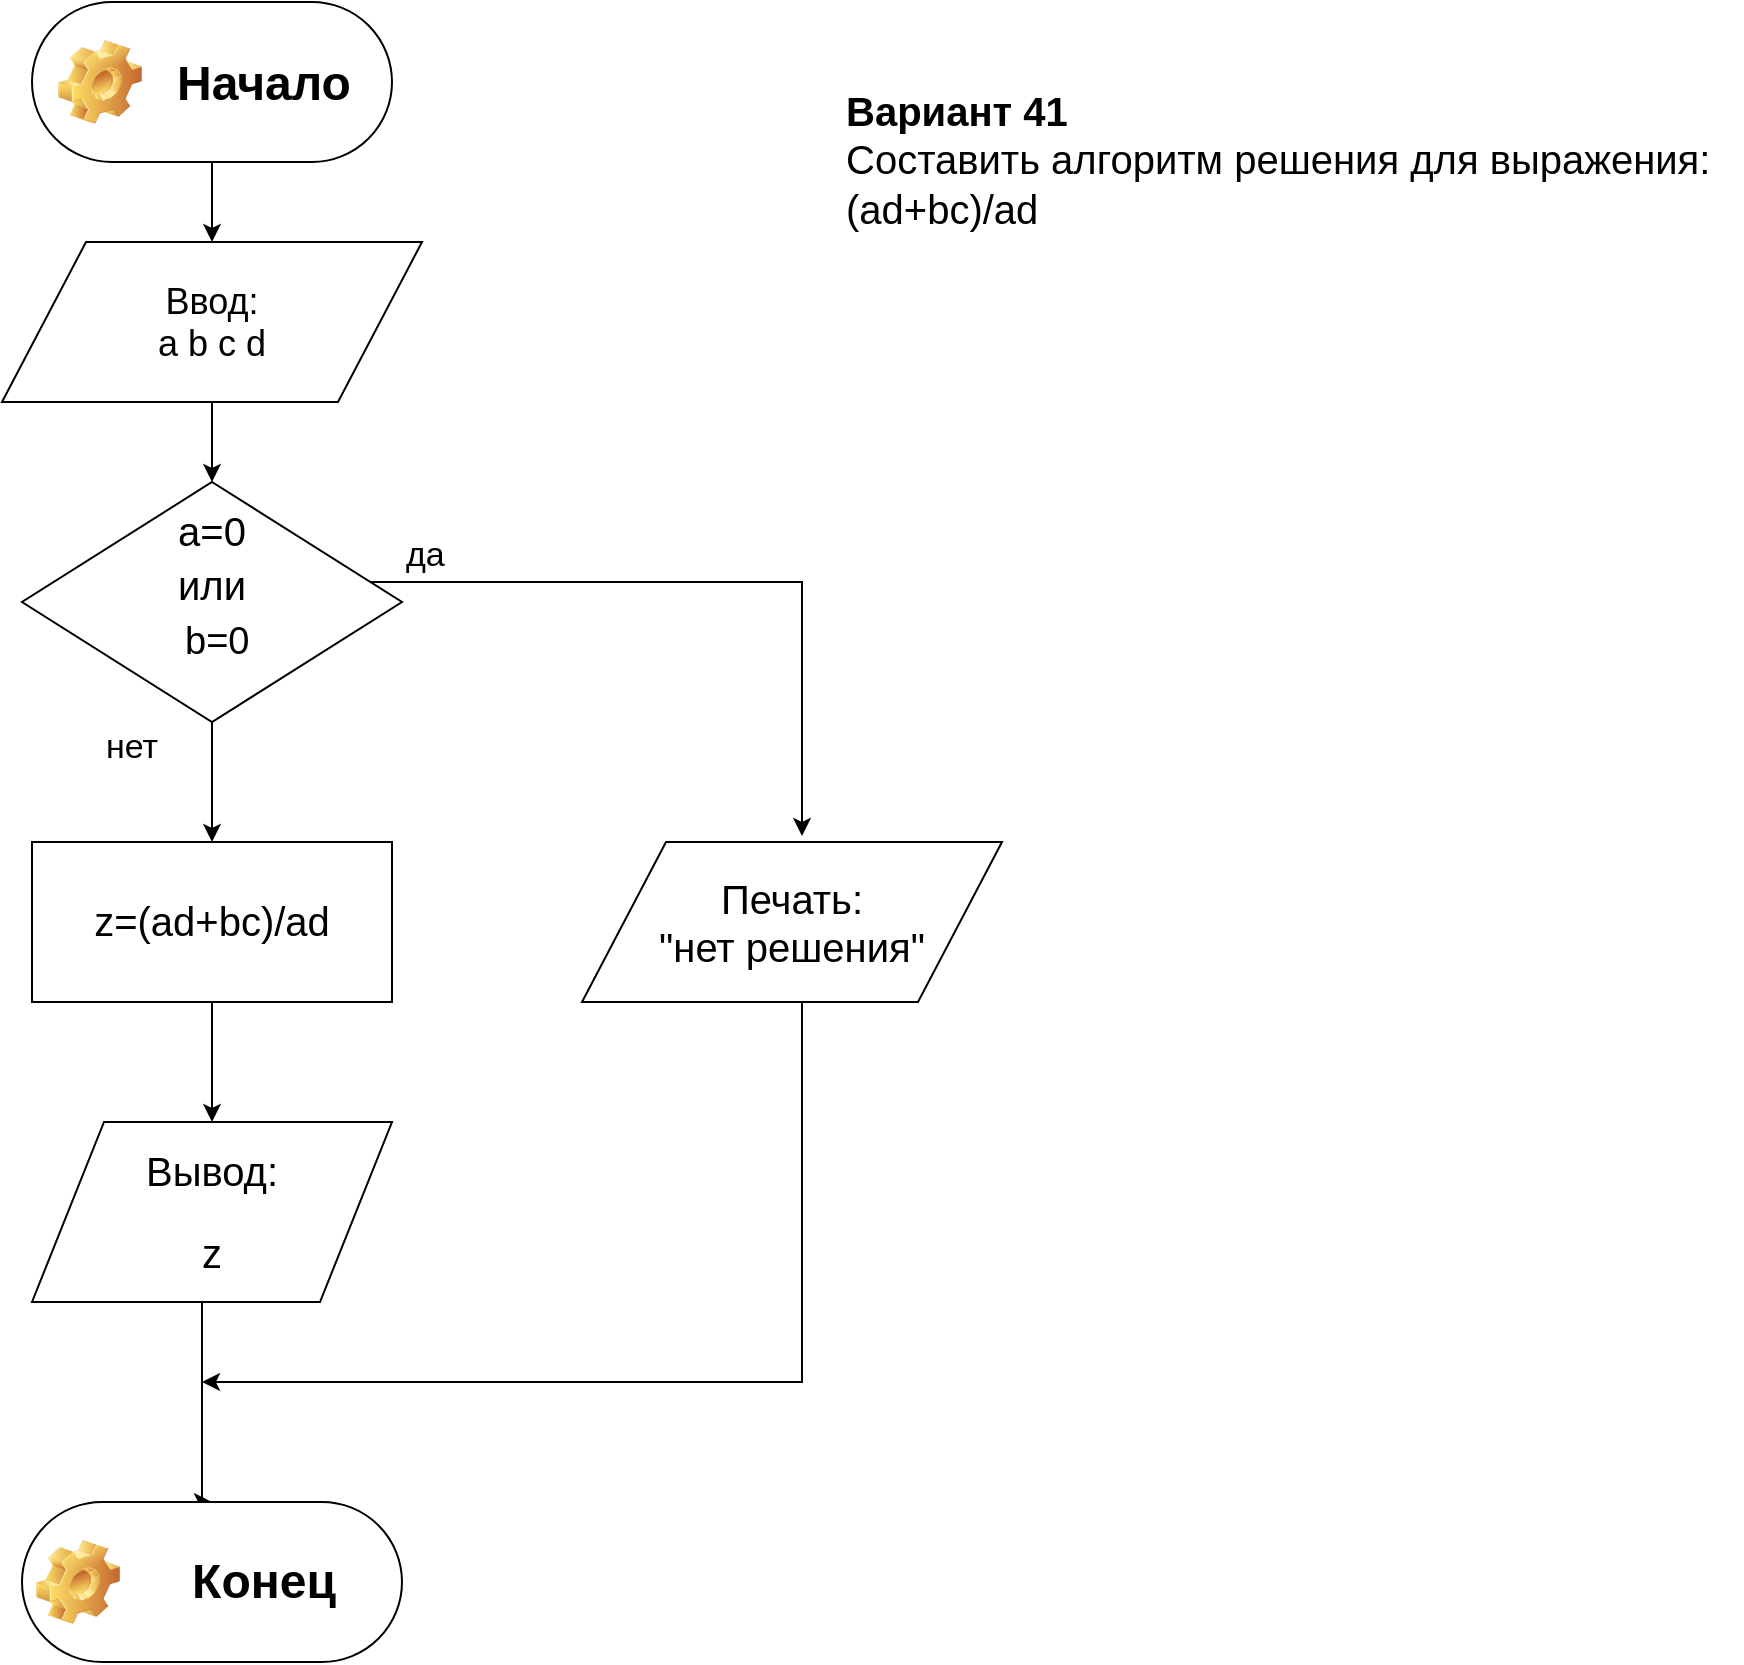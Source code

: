 <mxfile pages="1" version="11.2.4" type="github"><diagram id="ATJh8NbKrZeazLfsSTjh" name="Page-1"><mxGraphModel dx="1917" dy="1935" grid="1" gridSize="10" guides="1" tooltips="1" connect="1" arrows="1" fold="1" page="1" pageScale="1" pageWidth="827" pageHeight="1169" math="0" shadow="0"><root><mxCell id="0"/><mxCell id="1" parent="0"/><mxCell id="hXgZNh_D5G2fvDzXTS8e-12" style="edgeStyle=orthogonalEdgeStyle;rounded=0;orthogonalLoop=1;jettySize=auto;html=1;exitX=0.5;exitY=1;exitDx=0;exitDy=0;entryX=0.5;entryY=0;entryDx=0;entryDy=0;verticalAlign=bottom;fontStyle=0" edge="1" parent="1" source="hXgZNh_D5G2fvDzXTS8e-6" target="hXgZNh_D5G2fvDzXTS8e-8"><mxGeometry relative="1" as="geometry"/></mxCell><mxCell id="hXgZNh_D5G2fvDzXTS8e-6" value="&lt;h1&gt;Начало&lt;/h1&gt;" style="label;image=img/clipart/Gear_128x128.png;arcSize=50;align=center;labelPosition=center;verticalLabelPosition=middle;verticalAlign=bottom;fontStyle=0;fontColor=#000000;whiteSpace=wrap;html=1;spacing=8;" vertex="1" parent="1"><mxGeometry x="-15" y="-700" width="180" height="80" as="geometry"/></mxCell><mxCell id="hXgZNh_D5G2fvDzXTS8e-35" style="edgeStyle=orthogonalEdgeStyle;rounded=0;orthogonalLoop=1;jettySize=auto;html=1;entryX=0.5;entryY=0;entryDx=0;entryDy=0;fontFamily=Helvetica;fontSize=17;fontColor=#000000;" edge="1" parent="1" source="hXgZNh_D5G2fvDzXTS8e-8" target="hXgZNh_D5G2fvDzXTS8e-18"><mxGeometry relative="1" as="geometry"/></mxCell><mxCell id="hXgZNh_D5G2fvDzXTS8e-8" value="&lt;h2&gt;&lt;span style=&quot;font-weight: normal&quot;&gt;Ввод:&lt;br&gt;a b c d&lt;/span&gt;&lt;/h2&gt;" style="shape=parallelogram;perimeter=parallelogramPerimeter;whiteSpace=wrap;html=1;verticalAlign=bottom;fontStyle=0" vertex="1" parent="1"><mxGeometry x="-30" y="-580" width="210" height="80" as="geometry"/></mxCell><mxCell id="hXgZNh_D5G2fvDzXTS8e-19" style="edgeStyle=orthogonalEdgeStyle;rounded=0;orthogonalLoop=1;jettySize=auto;html=1;fontColor=#000000;" edge="1" parent="1" source="hXgZNh_D5G2fvDzXTS8e-18"><mxGeometry relative="1" as="geometry"><mxPoint x="370" y="-283" as="targetPoint"/><Array as="points"><mxPoint x="370" y="-410"/><mxPoint x="370" y="-283"/></Array></mxGeometry></mxCell><mxCell id="hXgZNh_D5G2fvDzXTS8e-20" style="edgeStyle=orthogonalEdgeStyle;rounded=0;orthogonalLoop=1;jettySize=auto;html=1;exitX=0.5;exitY=1;exitDx=0;exitDy=0;fontColor=#000000;entryX=0.5;entryY=0;entryDx=0;entryDy=0;" edge="1" parent="1" source="hXgZNh_D5G2fvDzXTS8e-18" target="hXgZNh_D5G2fvDzXTS8e-22"><mxGeometry relative="1" as="geometry"><mxPoint x="75" y="-290" as="targetPoint"/></mxGeometry></mxCell><mxCell id="hXgZNh_D5G2fvDzXTS8e-18" value="&lt;p style=&quot;line-height: 100%&quot;&gt;&lt;/p&gt;&lt;h4 style=&quot;font-size: 20px&quot;&gt;&lt;span style=&quot;font-weight: normal&quot;&gt;a=0&lt;br&gt;&lt;span style=&quot;line-height: 150%&quot;&gt;или&lt;br&gt;&lt;/span&gt;&lt;span style=&quot;font-size: 19px&quot;&gt;&amp;nbsp;b=0&lt;/span&gt;&lt;/span&gt;&lt;/h4&gt;&lt;p&gt;&lt;/p&gt;" style="rhombus;whiteSpace=wrap;html=1;fontColor=#000000;align=center;verticalAlign=bottom;fontStyle=0" vertex="1" parent="1"><mxGeometry x="-20" y="-460" width="190" height="120" as="geometry"/></mxCell><mxCell id="hXgZNh_D5G2fvDzXTS8e-30" style="edgeStyle=orthogonalEdgeStyle;rounded=0;orthogonalLoop=1;jettySize=auto;html=1;exitX=0.5;exitY=1;exitDx=0;exitDy=0;fontFamily=Helvetica;fontSize=17;fontColor=#000000;" edge="1" parent="1" source="hXgZNh_D5G2fvDzXTS8e-21"><mxGeometry relative="1" as="geometry"><mxPoint x="70" y="-10" as="targetPoint"/><Array as="points"><mxPoint x="370" y="-200"/><mxPoint x="370" y="-10"/></Array></mxGeometry></mxCell><mxCell id="hXgZNh_D5G2fvDzXTS8e-21" value="&lt;span style=&quot;font-size: 20px&quot;&gt;Печать:&lt;br&gt;&quot;нет решения&quot;&lt;br&gt;&lt;/span&gt;" style="shape=parallelogram;perimeter=parallelogramPerimeter;whiteSpace=wrap;html=1;fontColor=#000000;align=center;" vertex="1" parent="1"><mxGeometry x="260" y="-280" width="210" height="80" as="geometry"/></mxCell><mxCell id="hXgZNh_D5G2fvDzXTS8e-25" style="edgeStyle=orthogonalEdgeStyle;rounded=0;orthogonalLoop=1;jettySize=auto;html=1;exitX=0.5;exitY=1;exitDx=0;exitDy=0;fontFamily=Helvetica;fontSize=17;fontColor=#000000;entryX=0.5;entryY=0;entryDx=0;entryDy=0;" edge="1" parent="1" source="hXgZNh_D5G2fvDzXTS8e-22" target="hXgZNh_D5G2fvDzXTS8e-23"><mxGeometry relative="1" as="geometry"><mxPoint x="20" y="-160" as="targetPoint"/><Array as="points"/></mxGeometry></mxCell><mxCell id="hXgZNh_D5G2fvDzXTS8e-22" value="&lt;h2&gt;&lt;font size=&quot;1&quot;&gt;&lt;span style=&quot;font-weight: 400 ; font-size: 20px&quot;&gt;z=(ad+bc)/ad&lt;/span&gt;&lt;/font&gt;&lt;/h2&gt;" style="rounded=0;whiteSpace=wrap;html=1;fontColor=#000000;align=center;" vertex="1" parent="1"><mxGeometry x="-15" y="-280" width="180" height="80" as="geometry"/></mxCell><mxCell id="hXgZNh_D5G2fvDzXTS8e-26" style="edgeStyle=orthogonalEdgeStyle;rounded=0;orthogonalLoop=1;jettySize=auto;html=1;fontFamily=Helvetica;fontSize=17;fontColor=#000000;entryX=0.5;entryY=0;entryDx=0;entryDy=0;" edge="1" parent="1" source="hXgZNh_D5G2fvDzXTS8e-23" target="hXgZNh_D5G2fvDzXTS8e-29"><mxGeometry relative="1" as="geometry"><mxPoint x="70" y="50" as="targetPoint"/><Array as="points"><mxPoint x="70" y="50"/></Array></mxGeometry></mxCell><mxCell id="hXgZNh_D5G2fvDzXTS8e-23" value="&lt;h2 style=&quot;font-size: 20px&quot;&gt;&lt;font style=&quot;font-size: 20px ; font-weight: normal&quot;&gt;Вывод:&lt;/font&gt;&lt;/h2&gt;&lt;h2 style=&quot;font-size: 20px&quot;&gt;&lt;font style=&quot;font-size: 20px ; font-weight: normal&quot;&gt;z&lt;/font&gt;&lt;/h2&gt;" style="shape=parallelogram;perimeter=parallelogramPerimeter;whiteSpace=wrap;html=1;fontColor=#000000;align=center;fontSize=17;fontFamily=Helvetica;" vertex="1" parent="1"><mxGeometry x="-15" y="-140" width="180" height="90" as="geometry"/></mxCell><mxCell id="hXgZNh_D5G2fvDzXTS8e-29" value="&lt;font style=&quot;font-size: 24px&quot;&gt;Конец&lt;/font&gt;" style="label;whiteSpace=wrap;html=1;image=img/clipart/Gear_128x128.png;fontFamily=Helvetica;fontSize=17;fontColor=#000000;align=center;arcSize=50;" vertex="1" parent="1"><mxGeometry x="-20" y="50" width="190" height="80" as="geometry"/></mxCell><mxCell id="hXgZNh_D5G2fvDzXTS8e-36" value="да" style="text;html=1;resizable=0;points=[];autosize=1;align=left;verticalAlign=top;spacingTop=-4;fontSize=17;fontFamily=Helvetica;fontColor=#000000;" vertex="1" parent="1"><mxGeometry x="170" y="-436" width="30" height="20" as="geometry"/></mxCell><mxCell id="hXgZNh_D5G2fvDzXTS8e-37" value="нет&lt;br&gt;" style="text;html=1;resizable=0;points=[];autosize=1;align=left;verticalAlign=top;spacingTop=-4;fontSize=17;fontFamily=Helvetica;fontColor=#000000;" vertex="1" parent="1"><mxGeometry x="20" y="-340" width="40" height="20" as="geometry"/></mxCell><mxCell id="hXgZNh_D5G2fvDzXTS8e-38" value="&lt;span style=&quot;font-size: 20px&quot;&gt;&lt;b&gt;Вариант 41&lt;/b&gt;&lt;br&gt;Составить алгоритм решения для выражения:&lt;br&gt;&lt;/span&gt;&lt;span style=&quot;font-size: 20px ; white-space: normal&quot;&gt;(ad+bc)/ad&lt;/span&gt;&lt;span style=&quot;font-size: 20px&quot;&gt;&lt;br&gt;&lt;/span&gt;&lt;h2 style=&quot;white-space: normal&quot;&gt;&lt;br&gt;&lt;/h2&gt;" style="text;html=1;resizable=0;points=[];autosize=1;align=left;verticalAlign=top;spacingTop=-4;fontSize=17;fontFamily=Helvetica;fontColor=#000000;" vertex="1" parent="1"><mxGeometry x="390" y="-660" width="450" height="130" as="geometry"/></mxCell></root></mxGraphModel></diagram></mxfile>